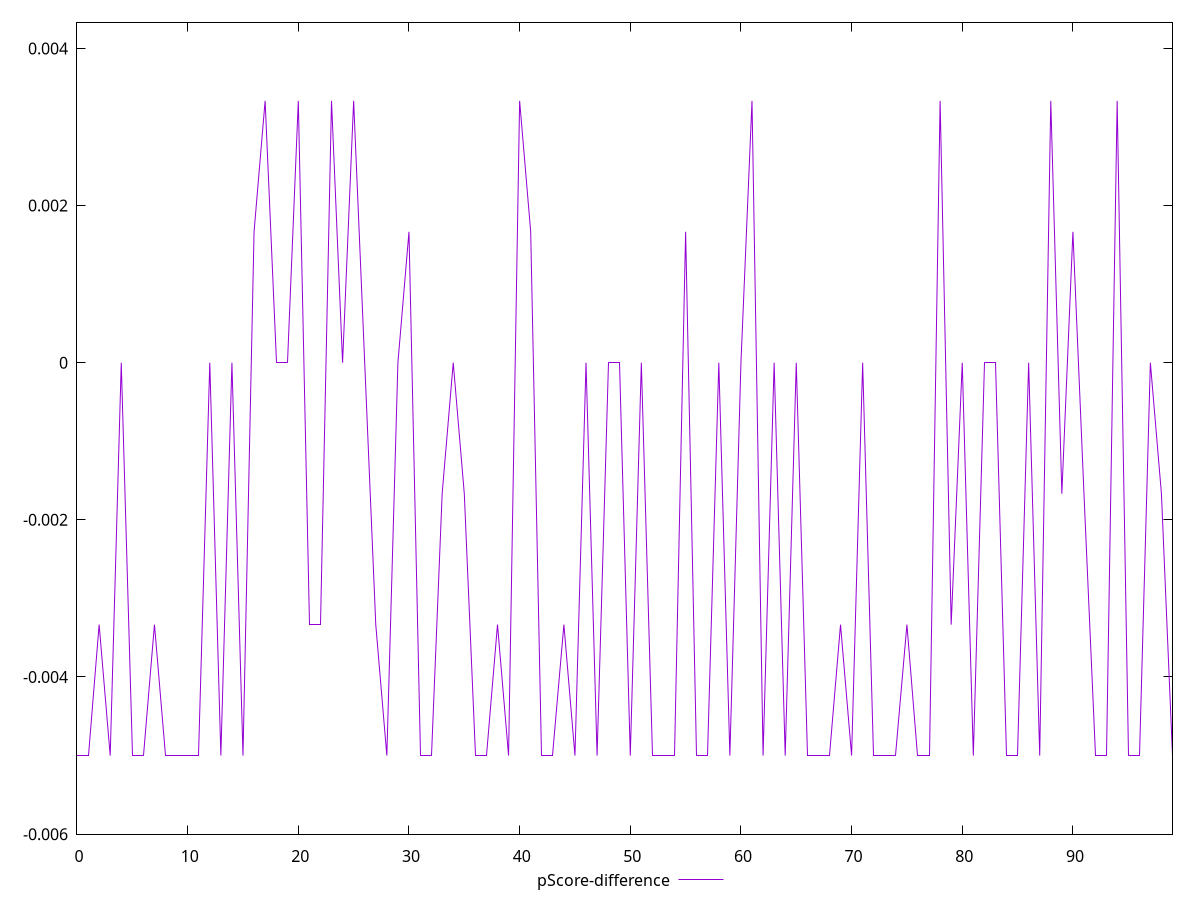 reset

$pScoreDifference <<EOF
0 -0.0050000000000000044
1 -0.0050000000000000044
2 -0.0033333333333332993
3 -0.0050000000000000044
4 0
5 -0.0050000000000000044
6 -0.0050000000000000044
7 -0.0033333333333332993
8 -0.0050000000000000044
9 -0.0050000000000000044
10 -0.0050000000000000044
11 -0.0050000000000000044
12 0
13 -0.0050000000000000044
14 0
15 -0.0050000000000000044
16 0.0016666666666667052
17 0.0033333333333332993
18 0
19 0
20 0.0033333333333332993
21 -0.0033333333333332993
22 -0.0033333333333332993
23 0.0033333333333332993
24 0
25 0.0033333333333332993
26 0
27 -0.0033333333333334103
28 -0.0050000000000000044
29 0
30 0.0016666666666665941
31 -0.0050000000000000044
32 -0.0050000000000000044
33 -0.0016666666666667052
34 0
35 -0.0016666666666665941
36 -0.0050000000000000044
37 -0.0050000000000000044
38 -0.0033333333333332993
39 -0.0050000000000000044
40 0.0033333333333332993
41 0.0016666666666667052
42 -0.0050000000000000044
43 -0.0050000000000000044
44 -0.0033333333333332993
45 -0.0050000000000000044
46 0
47 -0.0050000000000000044
48 0
49 0
50 -0.0050000000000000044
51 0
52 -0.0050000000000000044
53 -0.0050000000000000044
54 -0.0050000000000000044
55 0.0016666666666667052
56 -0.0050000000000000044
57 -0.0050000000000000044
58 0
59 -0.0050000000000000044
60 0
61 0.0033333333333332993
62 -0.0050000000000000044
63 0
64 -0.0050000000000000044
65 0
66 -0.0050000000000000044
67 -0.0050000000000000044
68 -0.0050000000000000044
69 -0.0033333333333332993
70 -0.0050000000000000044
71 0
72 -0.0050000000000000044
73 -0.0050000000000000044
74 -0.0050000000000000044
75 -0.0033333333333332993
76 -0.0050000000000000044
77 -0.0050000000000000044
78 0.0033333333333332993
79 -0.0033333333333332993
80 0
81 -0.0050000000000000044
82 0
83 0
84 -0.0050000000000000044
85 -0.0050000000000000044
86 0
87 -0.0050000000000000044
88 0.0033333333333332993
89 -0.0016666666666665941
90 0.0016666666666667052
91 -0.0016666666666667052
92 -0.0050000000000000044
93 -0.0050000000000000044
94 0.0033333333333332993
95 -0.0050000000000000044
96 -0.0050000000000000044
97 0
98 -0.0016666666666665941
99 -0.0050000000000000044
EOF

set key outside below
set xrange [0:99]
set yrange [-0.0060000000000000045:0.004333333333333299]
set trange [-0.0060000000000000045:0.004333333333333299]
set terminal svg size 640, 500 enhanced background rgb 'white'
set output "reprap/unused-css-rules/samples/pages+cached+noexternal+nomedia+nocss/pScore-difference/values.svg"

plot $pScoreDifference title "pScore-difference" with line

reset
